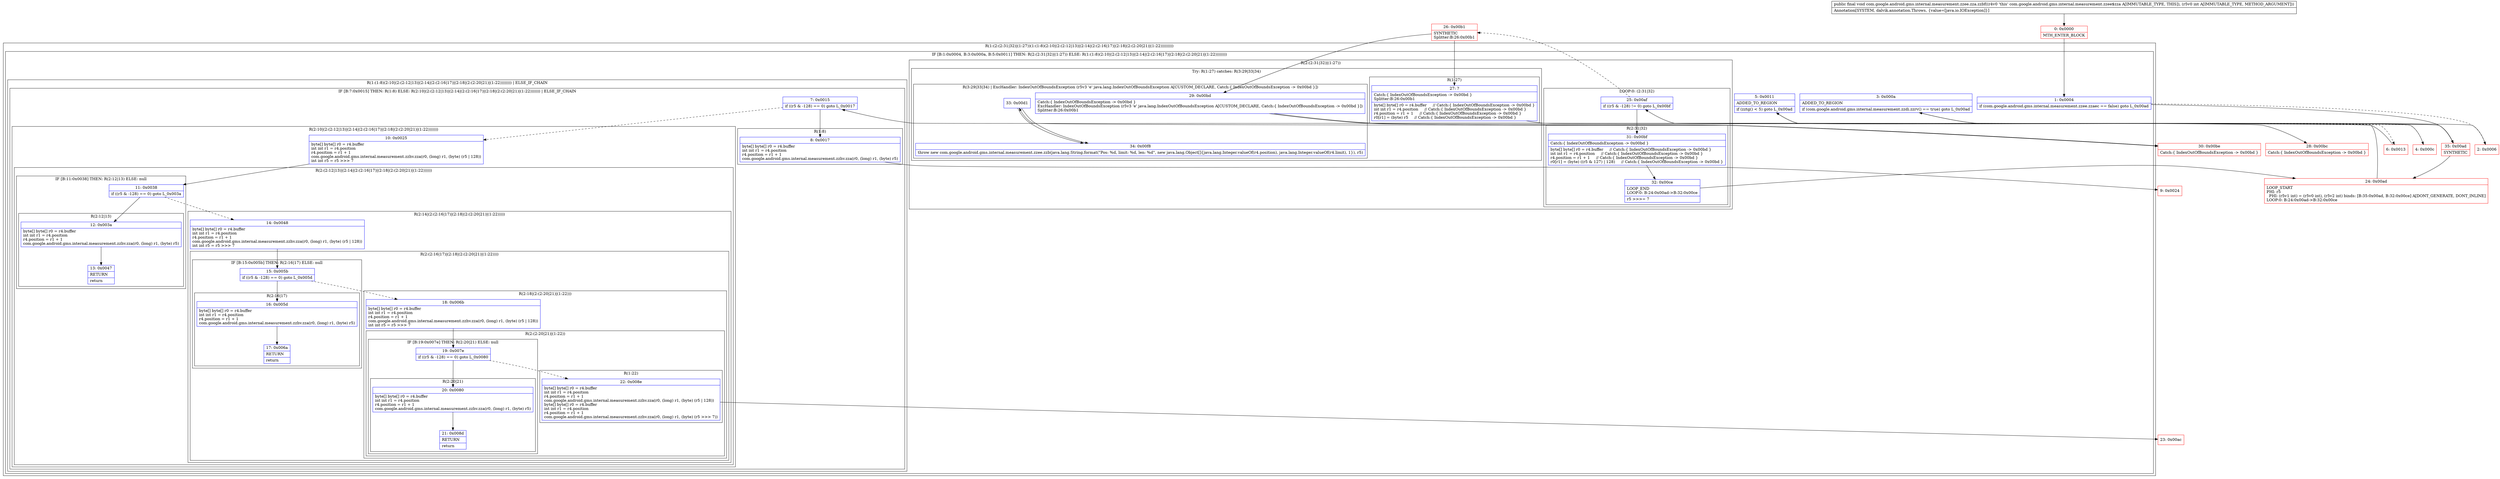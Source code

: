 digraph "CFG forcom.google.android.gms.internal.measurement.zzee.zza.zzbf(I)V" {
subgraph cluster_Region_1058205059 {
label = "R(1:(2:(2:31|32)|(1:27))(1:(1:8)(2:10|(2:(2:12|13)|(2:14|(2:(2:16|17)|(2:18|(2:(2:20|21)|(1:22)))))))))";
node [shape=record,color=blue];
subgraph cluster_IfRegion_586422881 {
label = "IF [B:1:0x0004, B:3:0x000a, B:5:0x0011] THEN: R(2:(2:31|32)|(1:27)) ELSE: R(1:(1:8)(2:10|(2:(2:12|13)|(2:14|(2:(2:16|17)|(2:18|(2:(2:20|21)|(1:22))))))))";
node [shape=record,color=blue];
Node_1 [shape=record,label="{1\:\ 0x0004|if (com.google.android.gms.internal.measurement.zzee.zzaec == false) goto L_0x00ad\l}"];
Node_3 [shape=record,label="{3\:\ 0x000a|ADDED_TO_REGION\l|if (com.google.android.gms.internal.measurement.zzdi.zzrv() == true) goto L_0x00ad\l}"];
Node_5 [shape=record,label="{5\:\ 0x0011|ADDED_TO_REGION\l|if (zztg() \< 5) goto L_0x00ad\l}"];
subgraph cluster_Region_1268761101 {
label = "R(2:(2:31|32)|(1:27))";
node [shape=record,color=blue];
subgraph cluster_LoopRegion_1045702002 {
label = "LOOP:0: (2:31|32)";
node [shape=record,color=blue];
Node_25 [shape=record,label="{25\:\ 0x00af|if ((r5 & \-128) != 0) goto L_0x00bf\l}"];
subgraph cluster_Region_1442606552 {
label = "R(2:31|32)";
node [shape=record,color=blue];
Node_31 [shape=record,label="{31\:\ 0x00bf|Catch:\{ IndexOutOfBoundsException \-\> 0x00bd \}\l|byte[] byte[] r0 = r4.buffer     \/\/ Catch:\{ IndexOutOfBoundsException \-\> 0x00bd \}\lint int r1 = r4.position     \/\/ Catch:\{ IndexOutOfBoundsException \-\> 0x00bd \}\lr4.position = r1 + 1     \/\/ Catch:\{ IndexOutOfBoundsException \-\> 0x00bd \}\lr0[r1] = (byte) ((r5 & 127) \| 128)     \/\/ Catch:\{ IndexOutOfBoundsException \-\> 0x00bd \}\l}"];
Node_32 [shape=record,label="{32\:\ 0x00ce|LOOP_END\lLOOP:0: B:24:0x00ad\-\>B:32:0x00ce\l|r5 \>\>\>= 7\l}"];
}
}
subgraph cluster_TryCatchRegion_369273294 {
label = "Try: R(1:27) catches: R(3:29|33|34)";
node [shape=record,color=blue];
subgraph cluster_Region_1014528110 {
label = "R(1:27)";
node [shape=record,color=blue];
Node_27 [shape=record,label="{27\:\ ?|Catch:\{ IndexOutOfBoundsException \-\> 0x00bd \}\lSplitter:B:26:0x00b1\l|byte[] byte[] r0 = r4.buffer     \/\/ Catch:\{ IndexOutOfBoundsException \-\> 0x00bd \}\lint int r1 = r4.position     \/\/ Catch:\{ IndexOutOfBoundsException \-\> 0x00bd \}\lr4.position = r1 + 1     \/\/ Catch:\{ IndexOutOfBoundsException \-\> 0x00bd \}\lr0[r1] = (byte) r5     \/\/ Catch:\{ IndexOutOfBoundsException \-\> 0x00bd \}\l}"];
}
subgraph cluster_Region_346529405 {
label = "R(3:29|33|34) | ExcHandler: IndexOutOfBoundsException (r5v3 'e' java.lang.IndexOutOfBoundsException A[CUSTOM_DECLARE, Catch:\{ IndexOutOfBoundsException \-\> 0x00bd \}])\l";
node [shape=record,color=blue];
Node_29 [shape=record,label="{29\:\ 0x00bd|Catch:\{ IndexOutOfBoundsException \-\> 0x00bd \}\lExcHandler: IndexOutOfBoundsException (r5v3 'e' java.lang.IndexOutOfBoundsException A[CUSTOM_DECLARE, Catch:\{ IndexOutOfBoundsException \-\> 0x00bd \}])\lSplitter:B:26:0x00b1\l}"];
Node_33 [shape=record,label="{33\:\ 0x00d1}"];
Node_34 [shape=record,label="{34\:\ 0x00f8|throw new com.google.android.gms.internal.measurement.zzee.zzb(java.lang.String.format(\"Pos: %d, limit: %d, len: %d\", new java.lang.Object[]\{java.lang.Integer.valueOf(r4.position), java.lang.Integer.valueOf(r4.limit), 1\}), r5)\l}"];
}
}
}
subgraph cluster_Region_563980622 {
label = "R(1:(1:8)(2:10|(2:(2:12|13)|(2:14|(2:(2:16|17)|(2:18|(2:(2:20|21)|(1:22)))))))) | ELSE_IF_CHAIN\l";
node [shape=record,color=blue];
subgraph cluster_IfRegion_1048405946 {
label = "IF [B:7:0x0015] THEN: R(1:8) ELSE: R(2:10|(2:(2:12|13)|(2:14|(2:(2:16|17)|(2:18|(2:(2:20|21)|(1:22))))))) | ELSE_IF_CHAIN\l";
node [shape=record,color=blue];
Node_7 [shape=record,label="{7\:\ 0x0015|if ((r5 & \-128) == 0) goto L_0x0017\l}"];
subgraph cluster_Region_1762407039 {
label = "R(1:8)";
node [shape=record,color=blue];
Node_8 [shape=record,label="{8\:\ 0x0017|byte[] byte[] r0 = r4.buffer\lint int r1 = r4.position\lr4.position = r1 + 1\lcom.google.android.gms.internal.measurement.zzhv.zza(r0, (long) r1, (byte) r5)\l}"];
}
subgraph cluster_Region_1473390214 {
label = "R(2:10|(2:(2:12|13)|(2:14|(2:(2:16|17)|(2:18|(2:(2:20|21)|(1:22)))))))";
node [shape=record,color=blue];
Node_10 [shape=record,label="{10\:\ 0x0025|byte[] byte[] r0 = r4.buffer\lint int r1 = r4.position\lr4.position = r1 + 1\lcom.google.android.gms.internal.measurement.zzhv.zza(r0, (long) r1, (byte) (r5 \| 128))\lint int r5 = r5 \>\>\> 7\l}"];
subgraph cluster_Region_1026745698 {
label = "R(2:(2:12|13)|(2:14|(2:(2:16|17)|(2:18|(2:(2:20|21)|(1:22))))))";
node [shape=record,color=blue];
subgraph cluster_IfRegion_32751146 {
label = "IF [B:11:0x0038] THEN: R(2:12|13) ELSE: null";
node [shape=record,color=blue];
Node_11 [shape=record,label="{11\:\ 0x0038|if ((r5 & \-128) == 0) goto L_0x003a\l}"];
subgraph cluster_Region_936870241 {
label = "R(2:12|13)";
node [shape=record,color=blue];
Node_12 [shape=record,label="{12\:\ 0x003a|byte[] byte[] r0 = r4.buffer\lint int r1 = r4.position\lr4.position = r1 + 1\lcom.google.android.gms.internal.measurement.zzhv.zza(r0, (long) r1, (byte) r5)\l}"];
Node_13 [shape=record,label="{13\:\ 0x0047|RETURN\l|return\l}"];
}
}
subgraph cluster_Region_1217602813 {
label = "R(2:14|(2:(2:16|17)|(2:18|(2:(2:20|21)|(1:22)))))";
node [shape=record,color=blue];
Node_14 [shape=record,label="{14\:\ 0x0048|byte[] byte[] r0 = r4.buffer\lint int r1 = r4.position\lr4.position = r1 + 1\lcom.google.android.gms.internal.measurement.zzhv.zza(r0, (long) r1, (byte) (r5 \| 128))\lint int r5 = r5 \>\>\> 7\l}"];
subgraph cluster_Region_365875407 {
label = "R(2:(2:16|17)|(2:18|(2:(2:20|21)|(1:22))))";
node [shape=record,color=blue];
subgraph cluster_IfRegion_246668671 {
label = "IF [B:15:0x005b] THEN: R(2:16|17) ELSE: null";
node [shape=record,color=blue];
Node_15 [shape=record,label="{15\:\ 0x005b|if ((r5 & \-128) == 0) goto L_0x005d\l}"];
subgraph cluster_Region_304947309 {
label = "R(2:16|17)";
node [shape=record,color=blue];
Node_16 [shape=record,label="{16\:\ 0x005d|byte[] byte[] r0 = r4.buffer\lint int r1 = r4.position\lr4.position = r1 + 1\lcom.google.android.gms.internal.measurement.zzhv.zza(r0, (long) r1, (byte) r5)\l}"];
Node_17 [shape=record,label="{17\:\ 0x006a|RETURN\l|return\l}"];
}
}
subgraph cluster_Region_435845056 {
label = "R(2:18|(2:(2:20|21)|(1:22)))";
node [shape=record,color=blue];
Node_18 [shape=record,label="{18\:\ 0x006b|byte[] byte[] r0 = r4.buffer\lint int r1 = r4.position\lr4.position = r1 + 1\lcom.google.android.gms.internal.measurement.zzhv.zza(r0, (long) r1, (byte) (r5 \| 128))\lint int r5 = r5 \>\>\> 7\l}"];
subgraph cluster_Region_1507187937 {
label = "R(2:(2:20|21)|(1:22))";
node [shape=record,color=blue];
subgraph cluster_IfRegion_1218383054 {
label = "IF [B:19:0x007e] THEN: R(2:20|21) ELSE: null";
node [shape=record,color=blue];
Node_19 [shape=record,label="{19\:\ 0x007e|if ((r5 & \-128) == 0) goto L_0x0080\l}"];
subgraph cluster_Region_1490512007 {
label = "R(2:20|21)";
node [shape=record,color=blue];
Node_20 [shape=record,label="{20\:\ 0x0080|byte[] byte[] r0 = r4.buffer\lint int r1 = r4.position\lr4.position = r1 + 1\lcom.google.android.gms.internal.measurement.zzhv.zza(r0, (long) r1, (byte) r5)\l}"];
Node_21 [shape=record,label="{21\:\ 0x008d|RETURN\l|return\l}"];
}
}
subgraph cluster_Region_595727800 {
label = "R(1:22)";
node [shape=record,color=blue];
Node_22 [shape=record,label="{22\:\ 0x008e|byte[] byte[] r0 = r4.buffer\lint int r1 = r4.position\lr4.position = r1 + 1\lcom.google.android.gms.internal.measurement.zzhv.zza(r0, (long) r1, (byte) (r5 \| 128))\lbyte[] byte[] r0 = r4.buffer\lint int r1 = r4.position\lr4.position = r1 + 1\lcom.google.android.gms.internal.measurement.zzhv.zza(r0, (long) r1, (byte) (r5 \>\>\> 7))\l}"];
}
}
}
}
}
}
}
}
}
}
}
subgraph cluster_Region_346529405 {
label = "R(3:29|33|34) | ExcHandler: IndexOutOfBoundsException (r5v3 'e' java.lang.IndexOutOfBoundsException A[CUSTOM_DECLARE, Catch:\{ IndexOutOfBoundsException \-\> 0x00bd \}])\l";
node [shape=record,color=blue];
Node_29 [shape=record,label="{29\:\ 0x00bd|Catch:\{ IndexOutOfBoundsException \-\> 0x00bd \}\lExcHandler: IndexOutOfBoundsException (r5v3 'e' java.lang.IndexOutOfBoundsException A[CUSTOM_DECLARE, Catch:\{ IndexOutOfBoundsException \-\> 0x00bd \}])\lSplitter:B:26:0x00b1\l}"];
Node_33 [shape=record,label="{33\:\ 0x00d1}"];
Node_34 [shape=record,label="{34\:\ 0x00f8|throw new com.google.android.gms.internal.measurement.zzee.zzb(java.lang.String.format(\"Pos: %d, limit: %d, len: %d\", new java.lang.Object[]\{java.lang.Integer.valueOf(r4.position), java.lang.Integer.valueOf(r4.limit), 1\}), r5)\l}"];
}
Node_0 [shape=record,color=red,label="{0\:\ 0x0000|MTH_ENTER_BLOCK\l}"];
Node_2 [shape=record,color=red,label="{2\:\ 0x0006}"];
Node_4 [shape=record,color=red,label="{4\:\ 0x000c}"];
Node_6 [shape=record,color=red,label="{6\:\ 0x0013}"];
Node_9 [shape=record,color=red,label="{9\:\ 0x0024}"];
Node_23 [shape=record,color=red,label="{23\:\ 0x00ac}"];
Node_24 [shape=record,color=red,label="{24\:\ 0x00ad|LOOP_START\lPHI: r5 \l  PHI: (r5v1 int) = (r5v0 int), (r5v2 int) binds: [B:35:0x00ad, B:32:0x00ce] A[DONT_GENERATE, DONT_INLINE]\lLOOP:0: B:24:0x00ad\-\>B:32:0x00ce\l}"];
Node_26 [shape=record,color=red,label="{26\:\ 0x00b1|SYNTHETIC\lSplitter:B:26:0x00b1\l}"];
Node_28 [shape=record,color=red,label="{28\:\ 0x00bc|Catch:\{ IndexOutOfBoundsException \-\> 0x00bd \}\l}"];
Node_30 [shape=record,color=red,label="{30\:\ 0x00be|Catch:\{ IndexOutOfBoundsException \-\> 0x00bd \}\l}"];
Node_35 [shape=record,color=red,label="{35\:\ 0x00ad|SYNTHETIC\l}"];
MethodNode[shape=record,label="{public final void com.google.android.gms.internal.measurement.zzee.zza.zzbf((r4v0 'this' com.google.android.gms.internal.measurement.zzee$zza A[IMMUTABLE_TYPE, THIS]), (r5v0 int A[IMMUTABLE_TYPE, METHOD_ARGUMENT]))  | Annotation[SYSTEM, dalvik.annotation.Throws, \{value=[java.io.IOException]\}]\l}"];
MethodNode -> Node_0;
Node_1 -> Node_2[style=dashed];
Node_1 -> Node_35;
Node_3 -> Node_4[style=dashed];
Node_3 -> Node_35;
Node_5 -> Node_6[style=dashed];
Node_5 -> Node_35;
Node_25 -> Node_26[style=dashed];
Node_25 -> Node_31;
Node_31 -> Node_32;
Node_32 -> Node_24;
Node_27 -> Node_28;
Node_29 -> Node_30;
Node_33 -> Node_34;
Node_7 -> Node_8;
Node_7 -> Node_10[style=dashed];
Node_8 -> Node_9;
Node_10 -> Node_11;
Node_11 -> Node_12;
Node_11 -> Node_14[style=dashed];
Node_12 -> Node_13;
Node_14 -> Node_15;
Node_15 -> Node_16;
Node_15 -> Node_18[style=dashed];
Node_16 -> Node_17;
Node_18 -> Node_19;
Node_19 -> Node_20;
Node_19 -> Node_22[style=dashed];
Node_20 -> Node_21;
Node_22 -> Node_23;
Node_29 -> Node_30;
Node_33 -> Node_34;
Node_0 -> Node_1;
Node_2 -> Node_3;
Node_4 -> Node_5;
Node_6 -> Node_7;
Node_24 -> Node_25;
Node_26 -> Node_27;
Node_26 -> Node_29;
Node_30 -> Node_33;
Node_35 -> Node_24;
}

